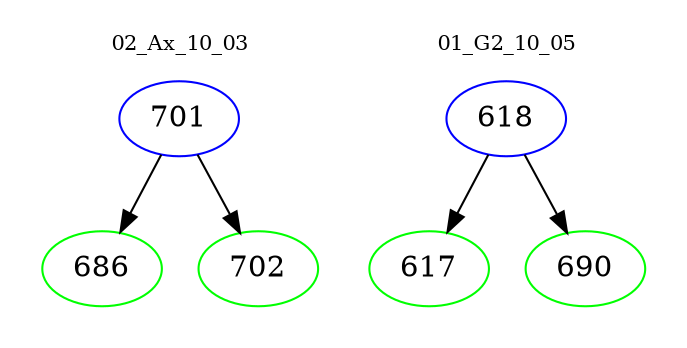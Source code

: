 digraph{
subgraph cluster_0 {
color = white
label = "02_Ax_10_03";
fontsize=10;
T0_701 [label="701", color="blue"]
T0_701 -> T0_686 [color="black"]
T0_686 [label="686", color="green"]
T0_701 -> T0_702 [color="black"]
T0_702 [label="702", color="green"]
}
subgraph cluster_1 {
color = white
label = "01_G2_10_05";
fontsize=10;
T1_618 [label="618", color="blue"]
T1_618 -> T1_617 [color="black"]
T1_617 [label="617", color="green"]
T1_618 -> T1_690 [color="black"]
T1_690 [label="690", color="green"]
}
}
